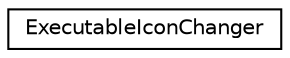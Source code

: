 digraph "Graphical Class Hierarchy"
{
  edge [fontname="Helvetica",fontsize="10",labelfontname="Helvetica",labelfontsize="10"];
  node [fontname="Helvetica",fontsize="10",shape=record];
  rankdir="LR";
  Node1 [label="ExecutableIconChanger",height=0.2,width=0.4,color="black", fillcolor="white", style="filled",URL="$dd/da6/class_executable_icon_changer.html"];
}
